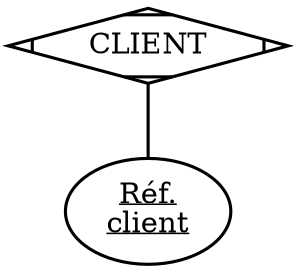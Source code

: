 // Generated by Mocodo 4.0.0

graph{
  start=42

  // Entities
  node [
    shape=box
    style=filled
    penwidth=1.5
    fillcolor="#FFFFFF"
  ]

  // Associative entities
  1 [label="CLIENT",shape=Mdiamond]

  // Normal entity attributes
  node [
    shape=oval
    penwidth=1.5
    fillcolor="#FFFFFF"
  ]

  // Weak and strong entity attributes
  2 [label=<<u>Réf.<br/>client</u>>]

  // Edges between entities and attributes
  edge [
    penwidth=1.5
  ]
  1 -- 2
}